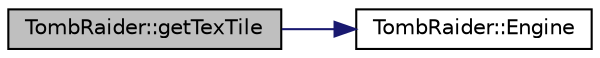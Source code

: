 digraph "TombRaider::getTexTile"
{
 // INTERACTIVE_SVG=YES
  edge [fontname="Helvetica",fontsize="10",labelfontname="Helvetica",labelfontsize="10"];
  node [fontname="Helvetica",fontsize="10",shape=record];
  rankdir="LR";
  Node1 [label="TombRaider::getTexTile",height=0.2,width=0.4,color="black", fillcolor="grey75", style="filled" fontcolor="black"];
  Node1 -> Node2 [color="midnightblue",fontsize="10",style="solid",fontname="Helvetica"];
  Node2 [label="TombRaider::Engine",height=0.2,width=0.4,color="black", fillcolor="white", style="filled",URL="$class_tomb_raider.html#aa020667e2394f5c3a8173ee0231ef0fb"];
}
